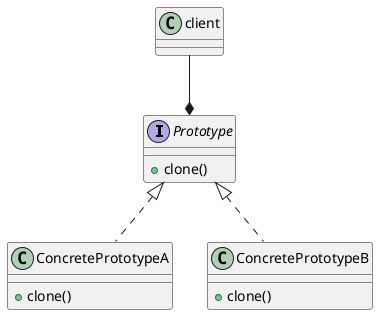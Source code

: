 @startuml

interface Prototype {
 +clone()
}

class ConcretePrototypeA implements Prototype {
 +clone()
}

class ConcretePrototypeB implements Prototype {
 +clone()
}

client --* Prototype

@enduml
